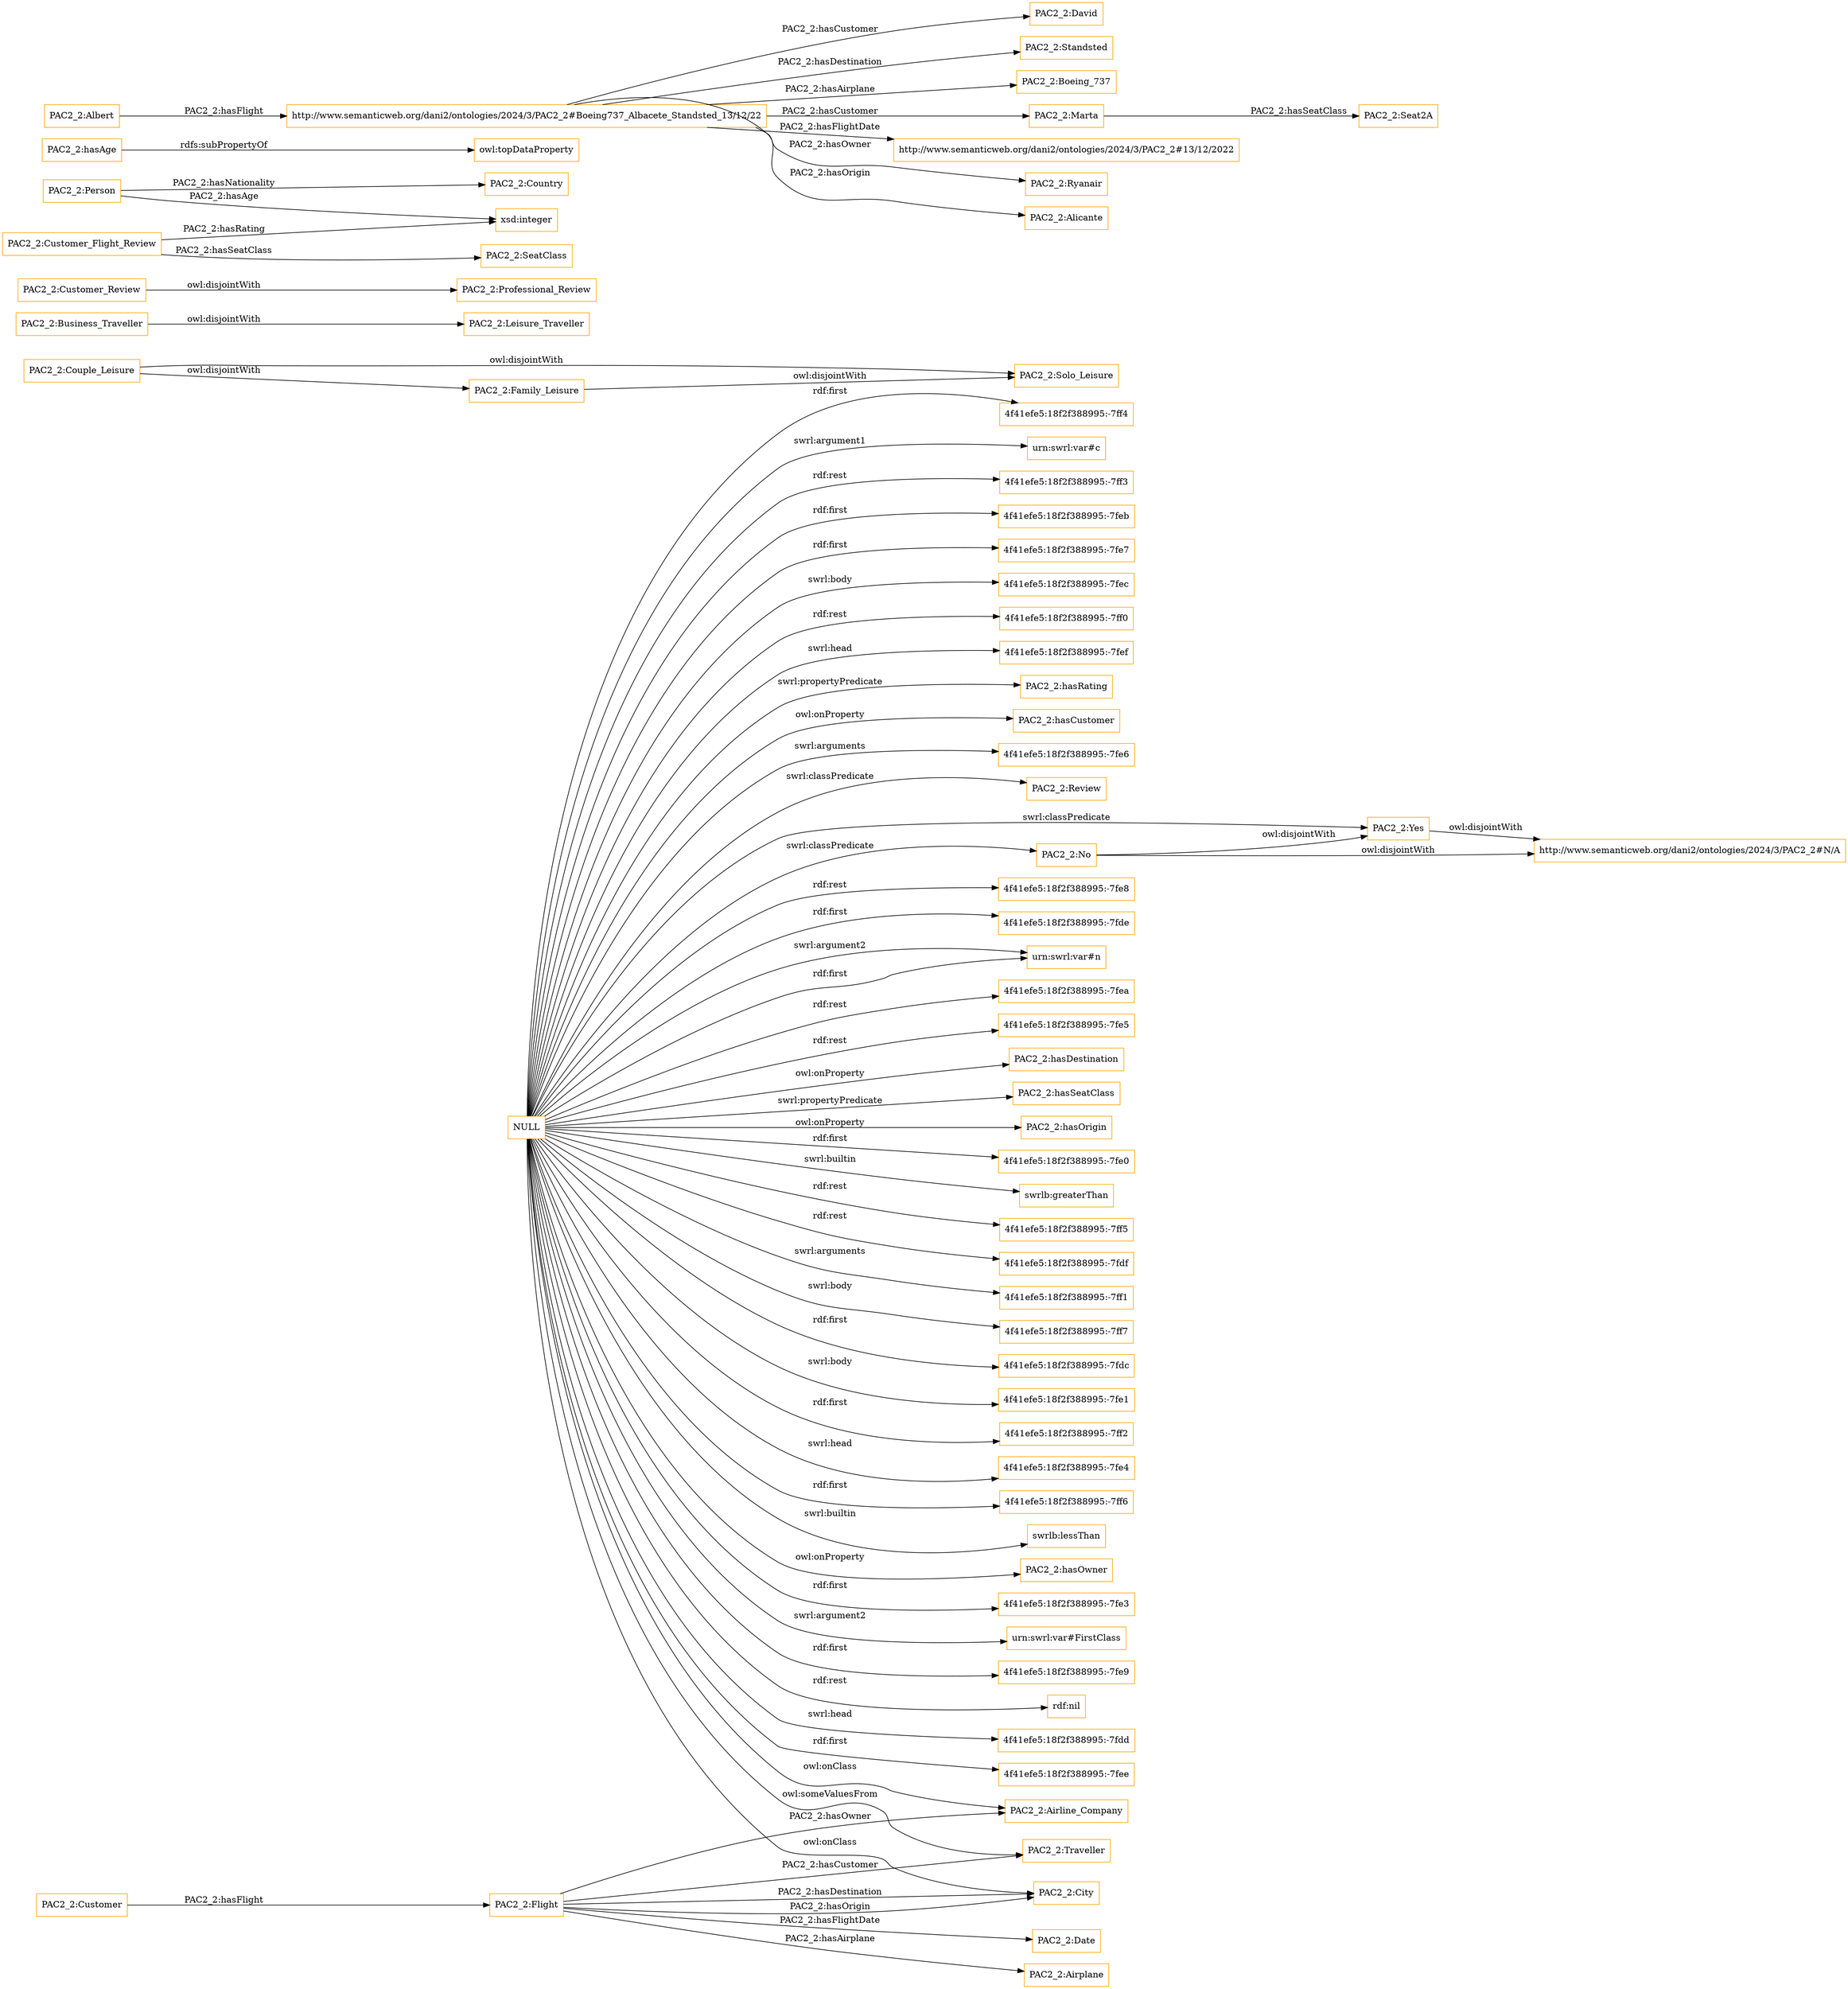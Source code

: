 digraph ar2dtool_diagram { 
rankdir=LR;
size="1501"
node [shape = rectangle, color="orange"]; "PAC2_2:Date" "PAC2_2:Solo_Leisure" "PAC2_2:Airline_Company" "PAC2_2:Airplane" "http://www.semanticweb.org/dani2/ontologies/2024/3/PAC2_2#N/A" "PAC2_2:Leisure_Traveller" "PAC2_2:Professional_Review" "PAC2_2:Review" "PAC2_2:Couple_Leisure" "PAC2_2:Person" "PAC2_2:SeatClass" "PAC2_2:Business_Traveller" "PAC2_2:Flight" "PAC2_2:Traveller" "PAC2_2:Customer_Review" "PAC2_2:Yes" "PAC2_2:Country" "PAC2_2:City" "PAC2_2:Customer" "PAC2_2:Customer_Flight_Review" "PAC2_2:Family_Leisure" "PAC2_2:No" ; /*classes style*/
	"NULL" -> "4f41efe5:18f2f388995:-7fe8" [ label = "rdf:rest" ];
	"NULL" -> "4f41efe5:18f2f388995:-7fde" [ label = "rdf:first" ];
	"NULL" -> "urn:swrl:var#n" [ label = "rdf:first" ];
	"NULL" -> "4f41efe5:18f2f388995:-7fea" [ label = "rdf:rest" ];
	"NULL" -> "4f41efe5:18f2f388995:-7fe5" [ label = "rdf:rest" ];
	"NULL" -> "urn:swrl:var#n" [ label = "swrl:argument2" ];
	"NULL" -> "PAC2_2:hasDestination" [ label = "owl:onProperty" ];
	"NULL" -> "PAC2_2:hasSeatClass" [ label = "swrl:propertyPredicate" ];
	"NULL" -> "PAC2_2:hasOrigin" [ label = "owl:onProperty" ];
	"NULL" -> "4f41efe5:18f2f388995:-7fe0" [ label = "rdf:first" ];
	"NULL" -> "swrlb:greaterThan" [ label = "swrl:builtin" ];
	"NULL" -> "PAC2_2:Airline_Company" [ label = "owl:onClass" ];
	"NULL" -> "4f41efe5:18f2f388995:-7ff5" [ label = "rdf:rest" ];
	"NULL" -> "4f41efe5:18f2f388995:-7fdf" [ label = "rdf:rest" ];
	"NULL" -> "4f41efe5:18f2f388995:-7ff1" [ label = "swrl:arguments" ];
	"NULL" -> "PAC2_2:Yes" [ label = "swrl:classPredicate" ];
	"NULL" -> "PAC2_2:Traveller" [ label = "owl:someValuesFrom" ];
	"NULL" -> "4f41efe5:18f2f388995:-7ff7" [ label = "swrl:body" ];
	"NULL" -> "4f41efe5:18f2f388995:-7fdc" [ label = "rdf:first" ];
	"NULL" -> "4f41efe5:18f2f388995:-7fe1" [ label = "swrl:body" ];
	"NULL" -> "4f41efe5:18f2f388995:-7ff2" [ label = "rdf:first" ];
	"NULL" -> "4f41efe5:18f2f388995:-7fe4" [ label = "swrl:head" ];
	"NULL" -> "4f41efe5:18f2f388995:-7ff6" [ label = "rdf:first" ];
	"NULL" -> "swrlb:lessThan" [ label = "swrl:builtin" ];
	"NULL" -> "PAC2_2:hasOwner" [ label = "owl:onProperty" ];
	"NULL" -> "4f41efe5:18f2f388995:-7fe3" [ label = "rdf:first" ];
	"NULL" -> "urn:swrl:var#FirstClass" [ label = "swrl:argument2" ];
	"NULL" -> "4f41efe5:18f2f388995:-7fe9" [ label = "rdf:first" ];
	"NULL" -> "rdf:nil" [ label = "rdf:rest" ];
	"NULL" -> "4f41efe5:18f2f388995:-7fdd" [ label = "swrl:head" ];
	"NULL" -> "4f41efe5:18f2f388995:-7fee" [ label = "rdf:first" ];
	"NULL" -> "4f41efe5:18f2f388995:-7ff4" [ label = "rdf:first" ];
	"NULL" -> "PAC2_2:Review" [ label = "swrl:classPredicate" ];
	"NULL" -> "PAC2_2:No" [ label = "swrl:classPredicate" ];
	"NULL" -> "urn:swrl:var#c" [ label = "swrl:argument1" ];
	"NULL" -> "4f41efe5:18f2f388995:-7ff3" [ label = "rdf:rest" ];
	"NULL" -> "4f41efe5:18f2f388995:-7feb" [ label = "rdf:first" ];
	"NULL" -> "4f41efe5:18f2f388995:-7fe7" [ label = "rdf:first" ];
	"NULL" -> "4f41efe5:18f2f388995:-7fec" [ label = "swrl:body" ];
	"NULL" -> "PAC2_2:City" [ label = "owl:onClass" ];
	"NULL" -> "4f41efe5:18f2f388995:-7ff0" [ label = "rdf:rest" ];
	"NULL" -> "4f41efe5:18f2f388995:-7fef" [ label = "swrl:head" ];
	"NULL" -> "PAC2_2:hasRating" [ label = "swrl:propertyPredicate" ];
	"NULL" -> "PAC2_2:hasCustomer" [ label = "owl:onProperty" ];
	"NULL" -> "4f41efe5:18f2f388995:-7fe6" [ label = "swrl:arguments" ];
	"PAC2_2:Family_Leisure" -> "PAC2_2:Solo_Leisure" [ label = "owl:disjointWith" ];
	"PAC2_2:hasAge" -> "owl:topDataProperty" [ label = "rdfs:subPropertyOf" ];
	"PAC2_2:Business_Traveller" -> "PAC2_2:Leisure_Traveller" [ label = "owl:disjointWith" ];
	"PAC2_2:Couple_Leisure" -> "PAC2_2:Solo_Leisure" [ label = "owl:disjointWith" ];
	"PAC2_2:Couple_Leisure" -> "PAC2_2:Family_Leisure" [ label = "owl:disjointWith" ];
	"http://www.semanticweb.org/dani2/ontologies/2024/3/PAC2_2#Boeing737_Albacete_Standsted_13/12/22" -> "PAC2_2:David" [ label = "PAC2_2:hasCustomer" ];
	"http://www.semanticweb.org/dani2/ontologies/2024/3/PAC2_2#Boeing737_Albacete_Standsted_13/12/22" -> "PAC2_2:Standsted" [ label = "PAC2_2:hasDestination" ];
	"http://www.semanticweb.org/dani2/ontologies/2024/3/PAC2_2#Boeing737_Albacete_Standsted_13/12/22" -> "PAC2_2:Boeing_737" [ label = "PAC2_2:hasAirplane" ];
	"http://www.semanticweb.org/dani2/ontologies/2024/3/PAC2_2#Boeing737_Albacete_Standsted_13/12/22" -> "PAC2_2:Marta" [ label = "PAC2_2:hasCustomer" ];
	"http://www.semanticweb.org/dani2/ontologies/2024/3/PAC2_2#Boeing737_Albacete_Standsted_13/12/22" -> "http://www.semanticweb.org/dani2/ontologies/2024/3/PAC2_2#13/12/2022" [ label = "PAC2_2:hasFlightDate" ];
	"http://www.semanticweb.org/dani2/ontologies/2024/3/PAC2_2#Boeing737_Albacete_Standsted_13/12/22" -> "PAC2_2:Ryanair" [ label = "PAC2_2:hasOwner" ];
	"http://www.semanticweb.org/dani2/ontologies/2024/3/PAC2_2#Boeing737_Albacete_Standsted_13/12/22" -> "PAC2_2:Alicante" [ label = "PAC2_2:hasOrigin" ];
	"PAC2_2:Customer_Review" -> "PAC2_2:Professional_Review" [ label = "owl:disjointWith" ];
	"PAC2_2:Marta" -> "PAC2_2:Seat2A" [ label = "PAC2_2:hasSeatClass" ];
	"PAC2_2:Albert" -> "http://www.semanticweb.org/dani2/ontologies/2024/3/PAC2_2#Boeing737_Albacete_Standsted_13/12/22" [ label = "PAC2_2:hasFlight" ];
	"PAC2_2:No" -> "http://www.semanticweb.org/dani2/ontologies/2024/3/PAC2_2#N/A" [ label = "owl:disjointWith" ];
	"PAC2_2:No" -> "PAC2_2:Yes" [ label = "owl:disjointWith" ];
	"PAC2_2:Yes" -> "http://www.semanticweb.org/dani2/ontologies/2024/3/PAC2_2#N/A" [ label = "owl:disjointWith" ];
	"PAC2_2:Flight" -> "PAC2_2:Date" [ label = "PAC2_2:hasFlightDate" ];
	"PAC2_2:Customer" -> "PAC2_2:Flight" [ label = "PAC2_2:hasFlight" ];
	"PAC2_2:Person" -> "xsd:integer" [ label = "PAC2_2:hasAge" ];
	"PAC2_2:Flight" -> "PAC2_2:Traveller" [ label = "PAC2_2:hasCustomer" ];
	"PAC2_2:Customer_Flight_Review" -> "xsd:integer" [ label = "PAC2_2:hasRating" ];
	"PAC2_2:Flight" -> "PAC2_2:City" [ label = "PAC2_2:hasDestination" ];
	"PAC2_2:Flight" -> "PAC2_2:Airplane" [ label = "PAC2_2:hasAirplane" ];
	"PAC2_2:Person" -> "PAC2_2:Country" [ label = "PAC2_2:hasNationality" ];
	"PAC2_2:Flight" -> "PAC2_2:Airline_Company" [ label = "PAC2_2:hasOwner" ];
	"PAC2_2:Customer_Flight_Review" -> "PAC2_2:SeatClass" [ label = "PAC2_2:hasSeatClass" ];
	"PAC2_2:Flight" -> "PAC2_2:City" [ label = "PAC2_2:hasOrigin" ];

}
